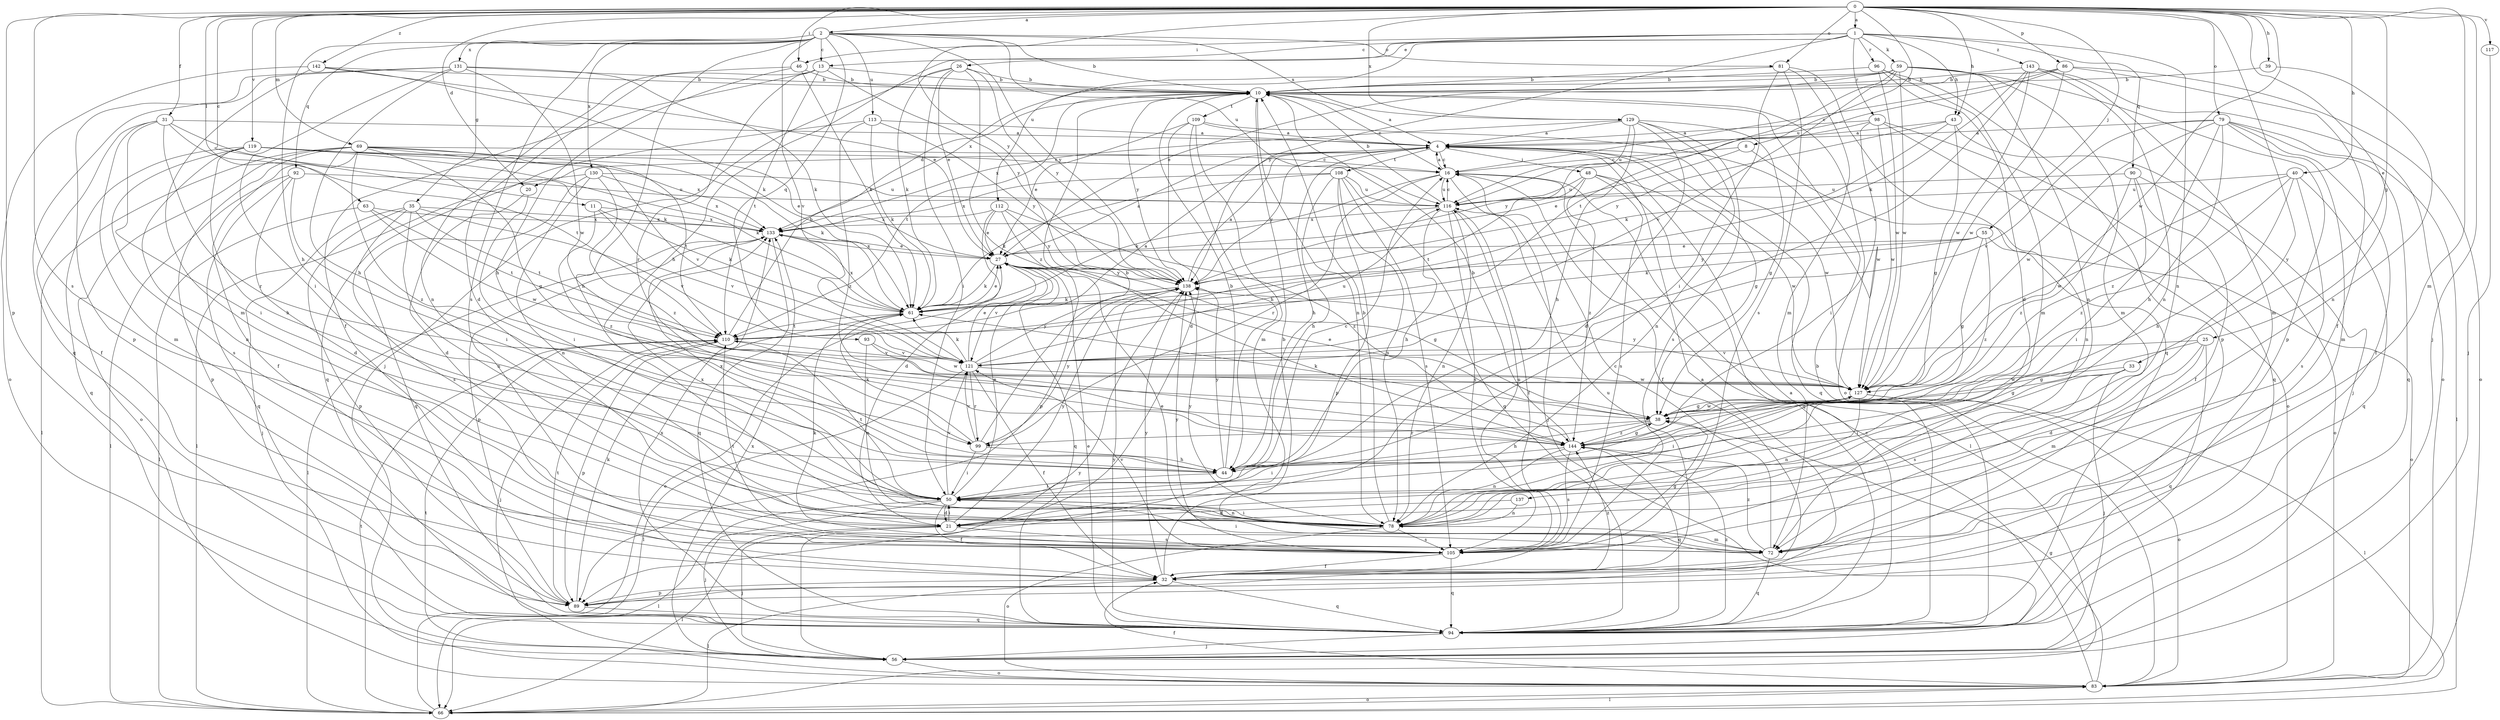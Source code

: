 strict digraph  {
0;
1;
2;
4;
8;
10;
11;
13;
16;
20;
21;
25;
26;
27;
31;
32;
33;
35;
38;
39;
40;
43;
44;
46;
48;
50;
55;
56;
59;
61;
63;
66;
69;
72;
78;
79;
81;
83;
86;
89;
90;
92;
93;
94;
96;
98;
99;
105;
108;
109;
110;
112;
113;
116;
117;
119;
121;
127;
129;
130;
131;
133;
137;
138;
142;
143;
144;
0 -> 1  [label=a];
0 -> 2  [label=a];
0 -> 8  [label=b];
0 -> 11  [label=c];
0 -> 20  [label=d];
0 -> 25  [label=e];
0 -> 31  [label=f];
0 -> 33  [label=g];
0 -> 39  [label=h];
0 -> 40  [label=h];
0 -> 43  [label=h];
0 -> 46  [label=i];
0 -> 55  [label=j];
0 -> 56  [label=j];
0 -> 63  [label=l];
0 -> 69  [label=m];
0 -> 72  [label=m];
0 -> 79  [label=o];
0 -> 81  [label=o];
0 -> 86  [label=p];
0 -> 89  [label=p];
0 -> 105  [label=s];
0 -> 117  [label=v];
0 -> 119  [label=v];
0 -> 127  [label=w];
0 -> 129  [label=x];
0 -> 137  [label=y];
0 -> 138  [label=y];
0 -> 142  [label=z];
1 -> 13  [label=c];
1 -> 26  [label=e];
1 -> 43  [label=h];
1 -> 44  [label=h];
1 -> 46  [label=i];
1 -> 59  [label=k];
1 -> 78  [label=n];
1 -> 90  [label=q];
1 -> 96  [label=r];
1 -> 98  [label=r];
1 -> 112  [label=u];
1 -> 138  [label=y];
1 -> 143  [label=z];
2 -> 10  [label=b];
2 -> 13  [label=c];
2 -> 35  [label=g];
2 -> 44  [label=h];
2 -> 78  [label=n];
2 -> 81  [label=o];
2 -> 92  [label=q];
2 -> 93  [label=q];
2 -> 105  [label=s];
2 -> 113  [label=u];
2 -> 116  [label=u];
2 -> 121  [label=v];
2 -> 129  [label=x];
2 -> 130  [label=x];
2 -> 131  [label=x];
2 -> 138  [label=y];
4 -> 16  [label=c];
4 -> 20  [label=d];
4 -> 38  [label=g];
4 -> 44  [label=h];
4 -> 48  [label=i];
4 -> 94  [label=q];
4 -> 108  [label=t];
4 -> 127  [label=w];
4 -> 138  [label=y];
8 -> 16  [label=c];
8 -> 27  [label=e];
8 -> 78  [label=n];
10 -> 4  [label=a];
10 -> 16  [label=c];
10 -> 78  [label=n];
10 -> 83  [label=o];
10 -> 109  [label=t];
10 -> 110  [label=t];
10 -> 138  [label=y];
11 -> 61  [label=k];
11 -> 121  [label=v];
11 -> 133  [label=x];
11 -> 144  [label=z];
13 -> 10  [label=b];
13 -> 21  [label=d];
13 -> 32  [label=f];
13 -> 99  [label=r];
13 -> 110  [label=t];
13 -> 138  [label=y];
16 -> 4  [label=a];
16 -> 32  [label=f];
16 -> 56  [label=j];
16 -> 61  [label=k];
16 -> 66  [label=l];
16 -> 99  [label=r];
16 -> 116  [label=u];
20 -> 21  [label=d];
20 -> 50  [label=i];
21 -> 50  [label=i];
21 -> 56  [label=j];
21 -> 66  [label=l];
21 -> 105  [label=s];
21 -> 138  [label=y];
25 -> 21  [label=d];
25 -> 38  [label=g];
25 -> 72  [label=m];
25 -> 94  [label=q];
25 -> 121  [label=v];
26 -> 10  [label=b];
26 -> 27  [label=e];
26 -> 50  [label=i];
26 -> 56  [label=j];
26 -> 61  [label=k];
26 -> 138  [label=y];
26 -> 144  [label=z];
27 -> 4  [label=a];
27 -> 38  [label=g];
27 -> 61  [label=k];
27 -> 94  [label=q];
27 -> 121  [label=v];
27 -> 133  [label=x];
27 -> 138  [label=y];
31 -> 4  [label=a];
31 -> 32  [label=f];
31 -> 50  [label=i];
31 -> 61  [label=k];
31 -> 72  [label=m];
31 -> 99  [label=r];
31 -> 110  [label=t];
32 -> 10  [label=b];
32 -> 66  [label=l];
32 -> 89  [label=p];
32 -> 94  [label=q];
32 -> 116  [label=u];
32 -> 138  [label=y];
32 -> 144  [label=z];
33 -> 38  [label=g];
33 -> 50  [label=i];
33 -> 56  [label=j];
33 -> 105  [label=s];
33 -> 127  [label=w];
35 -> 56  [label=j];
35 -> 78  [label=n];
35 -> 89  [label=p];
35 -> 105  [label=s];
35 -> 110  [label=t];
35 -> 121  [label=v];
35 -> 133  [label=x];
38 -> 27  [label=e];
38 -> 44  [label=h];
38 -> 61  [label=k];
38 -> 99  [label=r];
38 -> 127  [label=w];
38 -> 144  [label=z];
39 -> 10  [label=b];
39 -> 78  [label=n];
40 -> 44  [label=h];
40 -> 94  [label=q];
40 -> 105  [label=s];
40 -> 116  [label=u];
40 -> 127  [label=w];
40 -> 144  [label=z];
43 -> 4  [label=a];
43 -> 38  [label=g];
43 -> 56  [label=j];
43 -> 61  [label=k];
43 -> 138  [label=y];
44 -> 10  [label=b];
44 -> 16  [label=c];
44 -> 50  [label=i];
44 -> 138  [label=y];
46 -> 10  [label=b];
46 -> 44  [label=h];
46 -> 61  [label=k];
46 -> 78  [label=n];
48 -> 94  [label=q];
48 -> 105  [label=s];
48 -> 110  [label=t];
48 -> 116  [label=u];
48 -> 127  [label=w];
48 -> 144  [label=z];
50 -> 21  [label=d];
50 -> 27  [label=e];
50 -> 32  [label=f];
50 -> 56  [label=j];
50 -> 66  [label=l];
50 -> 78  [label=n];
50 -> 110  [label=t];
50 -> 121  [label=v];
50 -> 133  [label=x];
55 -> 27  [label=e];
55 -> 38  [label=g];
55 -> 61  [label=k];
55 -> 83  [label=o];
55 -> 138  [label=y];
55 -> 144  [label=z];
56 -> 83  [label=o];
56 -> 133  [label=x];
56 -> 138  [label=y];
59 -> 10  [label=b];
59 -> 27  [label=e];
59 -> 72  [label=m];
59 -> 78  [label=n];
59 -> 89  [label=p];
59 -> 110  [label=t];
59 -> 121  [label=v];
59 -> 127  [label=w];
59 -> 133  [label=x];
61 -> 27  [label=e];
61 -> 110  [label=t];
61 -> 133  [label=x];
63 -> 66  [label=l];
63 -> 110  [label=t];
63 -> 127  [label=w];
63 -> 133  [label=x];
66 -> 27  [label=e];
66 -> 83  [label=o];
66 -> 110  [label=t];
69 -> 16  [label=c];
69 -> 32  [label=f];
69 -> 38  [label=g];
69 -> 61  [label=k];
69 -> 66  [label=l];
69 -> 83  [label=o];
69 -> 89  [label=p];
69 -> 110  [label=t];
69 -> 121  [label=v];
69 -> 144  [label=z];
72 -> 16  [label=c];
72 -> 27  [label=e];
72 -> 50  [label=i];
72 -> 94  [label=q];
72 -> 110  [label=t];
72 -> 144  [label=z];
78 -> 10  [label=b];
78 -> 50  [label=i];
78 -> 72  [label=m];
78 -> 83  [label=o];
78 -> 105  [label=s];
78 -> 133  [label=x];
78 -> 138  [label=y];
79 -> 4  [label=a];
79 -> 32  [label=f];
79 -> 44  [label=h];
79 -> 66  [label=l];
79 -> 72  [label=m];
79 -> 94  [label=q];
79 -> 121  [label=v];
79 -> 127  [label=w];
79 -> 144  [label=z];
81 -> 10  [label=b];
81 -> 50  [label=i];
81 -> 72  [label=m];
81 -> 94  [label=q];
81 -> 105  [label=s];
83 -> 16  [label=c];
83 -> 32  [label=f];
83 -> 38  [label=g];
83 -> 66  [label=l];
83 -> 110  [label=t];
86 -> 10  [label=b];
86 -> 16  [label=c];
86 -> 32  [label=f];
86 -> 83  [label=o];
86 -> 116  [label=u];
86 -> 127  [label=w];
89 -> 4  [label=a];
89 -> 61  [label=k];
89 -> 94  [label=q];
89 -> 110  [label=t];
90 -> 32  [label=f];
90 -> 50  [label=i];
90 -> 83  [label=o];
90 -> 116  [label=u];
90 -> 144  [label=z];
92 -> 21  [label=d];
92 -> 50  [label=i];
92 -> 66  [label=l];
92 -> 94  [label=q];
92 -> 116  [label=u];
93 -> 78  [label=n];
93 -> 121  [label=v];
93 -> 127  [label=w];
94 -> 4  [label=a];
94 -> 10  [label=b];
94 -> 27  [label=e];
94 -> 56  [label=j];
94 -> 133  [label=x];
94 -> 138  [label=y];
94 -> 144  [label=z];
96 -> 10  [label=b];
96 -> 21  [label=d];
96 -> 72  [label=m];
96 -> 89  [label=p];
96 -> 127  [label=w];
98 -> 4  [label=a];
98 -> 50  [label=i];
98 -> 83  [label=o];
98 -> 94  [label=q];
98 -> 127  [label=w];
98 -> 138  [label=y];
99 -> 10  [label=b];
99 -> 44  [label=h];
99 -> 50  [label=i];
99 -> 61  [label=k];
99 -> 121  [label=v];
99 -> 138  [label=y];
105 -> 32  [label=f];
105 -> 38  [label=g];
105 -> 61  [label=k];
105 -> 94  [label=q];
105 -> 116  [label=u];
105 -> 121  [label=v];
105 -> 138  [label=y];
108 -> 44  [label=h];
108 -> 61  [label=k];
108 -> 78  [label=n];
108 -> 89  [label=p];
108 -> 94  [label=q];
108 -> 105  [label=s];
108 -> 116  [label=u];
108 -> 133  [label=x];
109 -> 4  [label=a];
109 -> 21  [label=d];
109 -> 27  [label=e];
109 -> 44  [label=h];
109 -> 72  [label=m];
109 -> 127  [label=w];
110 -> 4  [label=a];
110 -> 10  [label=b];
110 -> 56  [label=j];
110 -> 89  [label=p];
110 -> 121  [label=v];
112 -> 21  [label=d];
112 -> 27  [label=e];
112 -> 89  [label=p];
112 -> 133  [label=x];
112 -> 138  [label=y];
112 -> 144  [label=z];
113 -> 4  [label=a];
113 -> 61  [label=k];
113 -> 94  [label=q];
113 -> 138  [label=y];
113 -> 144  [label=z];
116 -> 10  [label=b];
116 -> 16  [label=c];
116 -> 32  [label=f];
116 -> 44  [label=h];
116 -> 78  [label=n];
116 -> 105  [label=s];
116 -> 133  [label=x];
117 -> 56  [label=j];
119 -> 16  [label=c];
119 -> 27  [label=e];
119 -> 44  [label=h];
119 -> 61  [label=k];
119 -> 78  [label=n];
119 -> 94  [label=q];
119 -> 105  [label=s];
119 -> 133  [label=x];
121 -> 27  [label=e];
121 -> 32  [label=f];
121 -> 61  [label=k];
121 -> 66  [label=l];
121 -> 99  [label=r];
121 -> 116  [label=u];
121 -> 127  [label=w];
121 -> 138  [label=y];
127 -> 38  [label=g];
127 -> 50  [label=i];
127 -> 66  [label=l];
127 -> 78  [label=n];
127 -> 83  [label=o];
127 -> 138  [label=y];
129 -> 4  [label=a];
129 -> 21  [label=d];
129 -> 38  [label=g];
129 -> 44  [label=h];
129 -> 78  [label=n];
129 -> 105  [label=s];
129 -> 116  [label=u];
129 -> 133  [label=x];
130 -> 66  [label=l];
130 -> 78  [label=n];
130 -> 94  [label=q];
130 -> 116  [label=u];
130 -> 133  [label=x];
130 -> 144  [label=z];
131 -> 10  [label=b];
131 -> 44  [label=h];
131 -> 50  [label=i];
131 -> 61  [label=k];
131 -> 89  [label=p];
131 -> 94  [label=q];
131 -> 127  [label=w];
133 -> 27  [label=e];
133 -> 66  [label=l];
133 -> 89  [label=p];
133 -> 94  [label=q];
137 -> 21  [label=d];
137 -> 78  [label=n];
138 -> 4  [label=a];
138 -> 61  [label=k];
142 -> 10  [label=b];
142 -> 27  [label=e];
142 -> 61  [label=k];
142 -> 72  [label=m];
142 -> 83  [label=o];
143 -> 10  [label=b];
143 -> 61  [label=k];
143 -> 72  [label=m];
143 -> 78  [label=n];
143 -> 83  [label=o];
143 -> 121  [label=v];
143 -> 127  [label=w];
144 -> 10  [label=b];
144 -> 38  [label=g];
144 -> 50  [label=i];
144 -> 78  [label=n];
144 -> 94  [label=q];
144 -> 105  [label=s];
}
